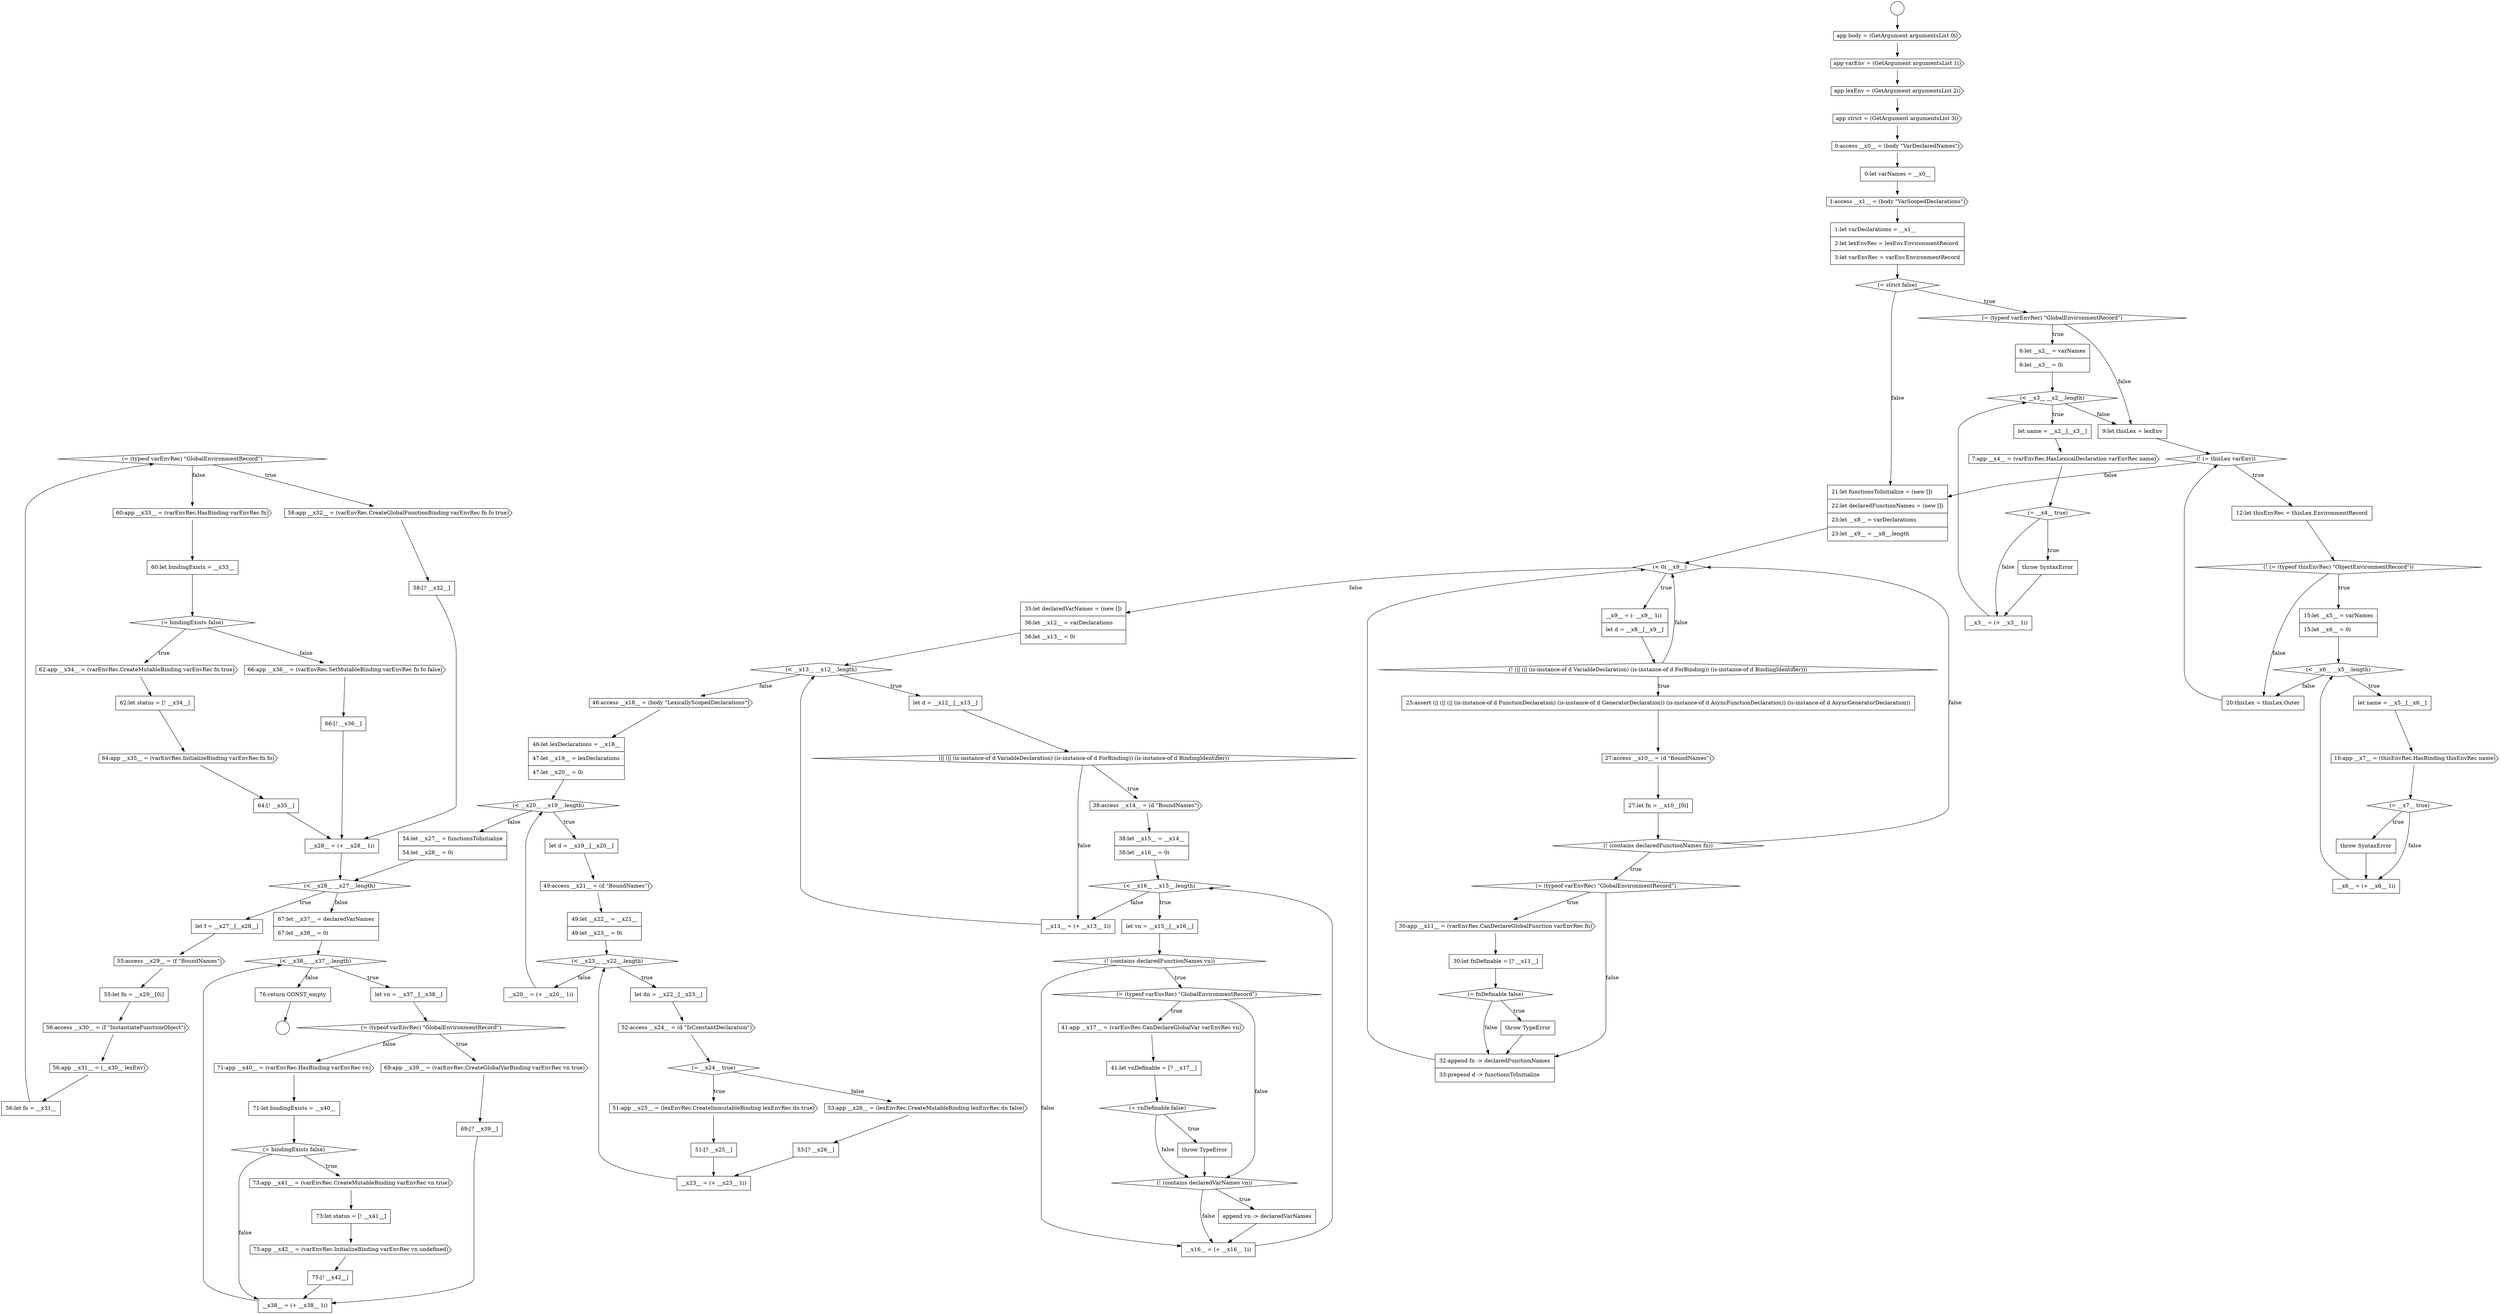 digraph {
  node11364 [shape=diamond, label=<<font color="black">(= (typeof varEnvRec) &quot;GlobalEnvironmentRecord&quot;)</font>> color="black" fillcolor="white" style=filled]
  node11341 [shape=none, margin=0, label=<<font color="black">
    <table border="0" cellborder="1" cellspacing="0" cellpadding="10">
      <tr><td align="left">46:let lexDeclarations = __x18__</td></tr>
      <tr><td align="left">47:let __x19__ = lexDeclarations</td></tr>
      <tr><td align="left">47:let __x20__ = 0i</td></tr>
    </table>
  </font>> color="black" fillcolor="white" style=filled]
  node11372 [shape=cds, label=<<font color="black">64:app __x35__ = (varEnvRec.InitializeBinding varEnvRec fn fo)</font>> color="black" fillcolor="white" style=filled]
  node11313 [shape=cds, label=<<font color="black">27:access __x10__ = (d &quot;BoundNames&quot;)</font>> color="black" fillcolor="white" style=filled]
  node11318 [shape=none, margin=0, label=<<font color="black">
    <table border="0" cellborder="1" cellspacing="0" cellpadding="10">
      <tr><td align="left">30:let fnDefinable = [? __x11__]</td></tr>
    </table>
  </font>> color="black" fillcolor="white" style=filled]
  node11385 [shape=diamond, label=<<font color="black">(= bindingExists false)</font>> color="black" fillcolor="white" style=filled]
  node11350 [shape=cds, label=<<font color="black">51:app __x25__ = (lexEnvRec.CreateImmutableBinding lexEnvRec dn true)</font>> color="black" fillcolor="white" style=filled]
  node11277 [shape=circle label=" " color="black" fillcolor="white" style=filled]
  node11353 [shape=none, margin=0, label=<<font color="black">
    <table border="0" cellborder="1" cellspacing="0" cellpadding="10">
      <tr><td align="left">53:[? __x26__]</td></tr>
    </table>
  </font>> color="black" fillcolor="white" style=filled]
  node11308 [shape=none, margin=0, label=<<font color="black">
    <table border="0" cellborder="1" cellspacing="0" cellpadding="10">
      <tr><td align="left">21:let functionsToInitialize = (new [])</td></tr>
      <tr><td align="left">22:let declaredFunctionNames = (new [])</td></tr>
      <tr><td align="left">23:let __x8__ = varDeclarations</td></tr>
      <tr><td align="left">23:let __x9__ = __x8__.length</td></tr>
    </table>
  </font>> color="black" fillcolor="white" style=filled]
  node11352 [shape=cds, label=<<font color="black">53:app __x26__ = (lexEnvRec.CreateMutableBinding lexEnvRec dn false)</font>> color="black" fillcolor="white" style=filled]
  node11303 [shape=cds, label=<<font color="black">16:app __x7__ = (thisEnvRec.HasBinding thisEnvRec name)</font>> color="black" fillcolor="white" style=filled]
  node11288 [shape=diamond, label=<<font color="black">(= (typeof varEnvRec) &quot;GlobalEnvironmentRecord&quot;)</font>> color="black" fillcolor="white" style=filled]
  node11320 [shape=none, margin=0, label=<<font color="black">
    <table border="0" cellborder="1" cellspacing="0" cellpadding="10">
      <tr><td align="left">throw TypeError</td></tr>
    </table>
  </font>> color="black" fillcolor="white" style=filled]
  node11335 [shape=none, margin=0, label=<<font color="black">
    <table border="0" cellborder="1" cellspacing="0" cellpadding="10">
      <tr><td align="left">throw TypeError</td></tr>
    </table>
  </font>> color="black" fillcolor="white" style=filled]
  node11382 [shape=none, margin=0, label=<<font color="black">
    <table border="0" cellborder="1" cellspacing="0" cellpadding="10">
      <tr><td align="left">69:[? __x39__]</td></tr>
    </table>
  </font>> color="black" fillcolor="white" style=filled]
  node11340 [shape=cds, label=<<font color="black">46:access __x18__ = (body &quot;LexicallyScopedDeclarations&quot;)</font>> color="black" fillcolor="white" style=filled]
  node11289 [shape=none, margin=0, label=<<font color="black">
    <table border="0" cellborder="1" cellspacing="0" cellpadding="10">
      <tr><td align="left">6:let __x2__ = varNames</td></tr>
      <tr><td align="left">6:let __x3__ = 0i</td></tr>
    </table>
  </font>> color="black" fillcolor="white" style=filled]
  node11299 [shape=diamond, label=<<font color="black">(! (= (typeof thisEnvRec) &quot;ObjectEnvironmentRecord&quot;))</font>> color="black" fillcolor="white" style=filled]
  node11331 [shape=diamond, label=<<font color="black">(= (typeof varEnvRec) &quot;GlobalEnvironmentRecord&quot;)</font>> color="black" fillcolor="white" style=filled]
  node11285 [shape=cds, label=<<font color="black">1:access __x1__ = (body &quot;VarScopedDeclarations&quot;)</font>> color="black" fillcolor="white" style=filled]
  node11321 [shape=none, margin=0, label=<<font color="black">
    <table border="0" cellborder="1" cellspacing="0" cellpadding="10">
      <tr><td align="left">32:append fn -&gt; declaredFunctionNames</td></tr>
      <tr><td align="left">33:prepend d -&gt; functionsToInitialize</td></tr>
    </table>
  </font>> color="black" fillcolor="white" style=filled]
  node11378 [shape=diamond, label=<<font color="black">(&lt; __x38__ __x37__.length)</font>> color="black" fillcolor="white" style=filled]
  node11363 [shape=none, margin=0, label=<<font color="black">
    <table border="0" cellborder="1" cellspacing="0" cellpadding="10">
      <tr><td align="left">56:let fo = __x31__</td></tr>
    </table>
  </font>> color="black" fillcolor="white" style=filled]
  node11314 [shape=none, margin=0, label=<<font color="black">
    <table border="0" cellborder="1" cellspacing="0" cellpadding="10">
      <tr><td align="left">27:let fn = __x10__[0i]</td></tr>
    </table>
  </font>> color="black" fillcolor="white" style=filled]
  node11344 [shape=cds, label=<<font color="black">49:access __x21__ = (d &quot;BoundNames&quot;)</font>> color="black" fillcolor="white" style=filled]
  node11293 [shape=diamond, label=<<font color="black">(= __x4__ true)</font>> color="black" fillcolor="white" style=filled]
  node11389 [shape=none, margin=0, label=<<font color="black">
    <table border="0" cellborder="1" cellspacing="0" cellpadding="10">
      <tr><td align="left">75:[! __x42__]</td></tr>
    </table>
  </font>> color="black" fillcolor="white" style=filled]
  node11312 [shape=none, margin=0, label=<<font color="black">
    <table border="0" cellborder="1" cellspacing="0" cellpadding="10">
      <tr><td align="left">25:assert (|| (|| (|| (is-instance-of d FunctionDeclaration) (is-instance-of d GeneratorDeclaration)) (is-instance-of d AsyncFunctionDeclaration)) (is-instance-of d AsyncGeneratorDeclaration))</td></tr>
    </table>
  </font>> color="black" fillcolor="white" style=filled]
  node11325 [shape=diamond, label=<<font color="black">(|| (|| (is-instance-of d VariableDeclaration) (is-instance-of d ForBinding)) (is-instance-of d BindingIdentifier))</font>> color="black" fillcolor="white" style=filled]
  node11346 [shape=diamond, label=<<font color="black">(&lt; __x23__ __x22__.length)</font>> color="black" fillcolor="white" style=filled]
  node11384 [shape=none, margin=0, label=<<font color="black">
    <table border="0" cellborder="1" cellspacing="0" cellpadding="10">
      <tr><td align="left">71:let bindingExists = __x40__</td></tr>
    </table>
  </font>> color="black" fillcolor="white" style=filled]
  node11367 [shape=cds, label=<<font color="black">60:app __x33__ = (varEnvRec.HasBinding varEnvRec fn)</font>> color="black" fillcolor="white" style=filled]
  node11357 [shape=diamond, label=<<font color="black">(&lt; __x28__ __x27__.length)</font>> color="black" fillcolor="white" style=filled]
  node11307 [shape=none, margin=0, label=<<font color="black">
    <table border="0" cellborder="1" cellspacing="0" cellpadding="10">
      <tr><td align="left">20:thisLex = thisLex.Outer</td></tr>
    </table>
  </font>> color="black" fillcolor="white" style=filled]
  node11324 [shape=none, margin=0, label=<<font color="black">
    <table border="0" cellborder="1" cellspacing="0" cellpadding="10">
      <tr><td align="left">let d = __x12__[__x13__]</td></tr>
    </table>
  </font>> color="black" fillcolor="white" style=filled]
  node11292 [shape=cds, label=<<font color="black">7:app __x4__ = (varEnvRec.HasLexicalDeclaration varEnvRec name)</font>> color="black" fillcolor="white" style=filled]
  node11339 [shape=none, margin=0, label=<<font color="black">
    <table border="0" cellborder="1" cellspacing="0" cellpadding="10">
      <tr><td align="left">__x13__ = (+ __x13__ 1i)</td></tr>
    </table>
  </font>> color="black" fillcolor="white" style=filled]
  node11388 [shape=cds, label=<<font color="black">75:app __x42__ = (varEnvRec.InitializeBinding varEnvRec vn undefined)</font>> color="black" fillcolor="white" style=filled]
  node11371 [shape=none, margin=0, label=<<font color="black">
    <table border="0" cellborder="1" cellspacing="0" cellpadding="10">
      <tr><td align="left">62:let status = [! __x34__]</td></tr>
    </table>
  </font>> color="black" fillcolor="white" style=filled]
  node11376 [shape=none, margin=0, label=<<font color="black">
    <table border="0" cellborder="1" cellspacing="0" cellpadding="10">
      <tr><td align="left">__x28__ = (+ __x28__ 1i)</td></tr>
    </table>
  </font>> color="black" fillcolor="white" style=filled]
  node11284 [shape=none, margin=0, label=<<font color="black">
    <table border="0" cellborder="1" cellspacing="0" cellpadding="10">
      <tr><td align="left">0:let varNames = __x0__</td></tr>
    </table>
  </font>> color="black" fillcolor="white" style=filled]
  node11356 [shape=none, margin=0, label=<<font color="black">
    <table border="0" cellborder="1" cellspacing="0" cellpadding="10">
      <tr><td align="left">54:let __x27__ = functionsToInitialize</td></tr>
      <tr><td align="left">54:let __x28__ = 0i</td></tr>
    </table>
  </font>> color="black" fillcolor="white" style=filled]
  node11304 [shape=diamond, label=<<font color="black">(= __x7__ true)</font>> color="black" fillcolor="white" style=filled]
  node11278 [shape=circle label=" " color="black" fillcolor="white" style=filled]
  node11360 [shape=none, margin=0, label=<<font color="black">
    <table border="0" cellborder="1" cellspacing="0" cellpadding="10">
      <tr><td align="left">55:let fn = __x29__[0i]</td></tr>
    </table>
  </font>> color="black" fillcolor="white" style=filled]
  node11336 [shape=diamond, label=<<font color="black">(! (contains declaredVarNames vn))</font>> color="black" fillcolor="white" style=filled]
  node11300 [shape=none, margin=0, label=<<font color="black">
    <table border="0" cellborder="1" cellspacing="0" cellpadding="10">
      <tr><td align="left">15:let __x5__ = varNames</td></tr>
      <tr><td align="left">15:let __x6__ = 0i</td></tr>
    </table>
  </font>> color="black" fillcolor="white" style=filled]
  node11315 [shape=diamond, label=<<font color="black">(! (contains declaredFunctionNames fn))</font>> color="black" fillcolor="white" style=filled]
  node11347 [shape=none, margin=0, label=<<font color="black">
    <table border="0" cellborder="1" cellspacing="0" cellpadding="10">
      <tr><td align="left">let dn = __x22__[__x23__]</td></tr>
    </table>
  </font>> color="black" fillcolor="white" style=filled]
  node11368 [shape=none, margin=0, label=<<font color="black">
    <table border="0" cellborder="1" cellspacing="0" cellpadding="10">
      <tr><td align="left">60:let bindingExists = __x33__</td></tr>
    </table>
  </font>> color="black" fillcolor="white" style=filled]
  node11328 [shape=diamond, label=<<font color="black">(&lt; __x16__ __x15__.length)</font>> color="black" fillcolor="white" style=filled]
  node11379 [shape=none, margin=0, label=<<font color="black">
    <table border="0" cellborder="1" cellspacing="0" cellpadding="10">
      <tr><td align="left">let vn = __x37__[__x38__]</td></tr>
    </table>
  </font>> color="black" fillcolor="white" style=filled]
  node11296 [shape=none, margin=0, label=<<font color="black">
    <table border="0" cellborder="1" cellspacing="0" cellpadding="10">
      <tr><td align="left">9:let thisLex = lexEnv</td></tr>
    </table>
  </font>> color="black" fillcolor="white" style=filled]
  node11311 [shape=diamond, label=<<font color="black">(! (|| (|| (is-instance-of d VariableDeclaration) (is-instance-of d ForBinding)) (is-instance-of d BindingIdentifier)))</font>> color="black" fillcolor="white" style=filled]
  node11332 [shape=cds, label=<<font color="black">41:app __x17__ = (varEnvRec.CanDeclareGlobalVar varEnvRec vn)</font>> color="black" fillcolor="white" style=filled]
  node11343 [shape=none, margin=0, label=<<font color="black">
    <table border="0" cellborder="1" cellspacing="0" cellpadding="10">
      <tr><td align="left">let d = __x19__[__x20__]</td></tr>
    </table>
  </font>> color="black" fillcolor="white" style=filled]
  node11323 [shape=diamond, label=<<font color="black">(&lt; __x13__ __x12__.length)</font>> color="black" fillcolor="white" style=filled]
  node11333 [shape=none, margin=0, label=<<font color="black">
    <table border="0" cellborder="1" cellspacing="0" cellpadding="10">
      <tr><td align="left">41:let vnDefinable = [? __x17__]</td></tr>
    </table>
  </font>> color="black" fillcolor="white" style=filled]
  node11279 [shape=cds, label=<<font color="black">app body = (GetArgument argumentsList 0i)</font>> color="black" fillcolor="white" style=filled]
  node11301 [shape=diamond, label=<<font color="black">(&lt; __x6__ __x5__.length)</font>> color="black" fillcolor="white" style=filled]
  node11291 [shape=none, margin=0, label=<<font color="black">
    <table border="0" cellborder="1" cellspacing="0" cellpadding="10">
      <tr><td align="left">let name = __x2__[__x3__]</td></tr>
    </table>
  </font>> color="black" fillcolor="white" style=filled]
  node11370 [shape=cds, label=<<font color="black">62:app __x34__ = (varEnvRec.CreateMutableBinding varEnvRec fn true)</font>> color="black" fillcolor="white" style=filled]
  node11283 [shape=cds, label=<<font color="black">0:access __x0__ = (body &quot;VarDeclaredNames&quot;)</font>> color="black" fillcolor="white" style=filled]
  node11355 [shape=none, margin=0, label=<<font color="black">
    <table border="0" cellborder="1" cellspacing="0" cellpadding="10">
      <tr><td align="left">__x20__ = (+ __x20__ 1i)</td></tr>
    </table>
  </font>> color="black" fillcolor="white" style=filled]
  node11338 [shape=none, margin=0, label=<<font color="black">
    <table border="0" cellborder="1" cellspacing="0" cellpadding="10">
      <tr><td align="left">__x16__ = (+ __x16__ 1i)</td></tr>
    </table>
  </font>> color="black" fillcolor="white" style=filled]
  node11365 [shape=cds, label=<<font color="black">58:app __x32__ = (varEnvRec.CreateGlobalFunctionBinding varEnvRec fn fo true)</font>> color="black" fillcolor="white" style=filled]
  node11306 [shape=none, margin=0, label=<<font color="black">
    <table border="0" cellborder="1" cellspacing="0" cellpadding="10">
      <tr><td align="left">__x6__ = (+ __x6__ 1i)</td></tr>
    </table>
  </font>> color="black" fillcolor="white" style=filled]
  node11387 [shape=none, margin=0, label=<<font color="black">
    <table border="0" cellborder="1" cellspacing="0" cellpadding="10">
      <tr><td align="left">73:let status = [! __x41__]</td></tr>
    </table>
  </font>> color="black" fillcolor="white" style=filled]
  node11375 [shape=none, margin=0, label=<<font color="black">
    <table border="0" cellborder="1" cellspacing="0" cellpadding="10">
      <tr><td align="left">66:[! __x36__]</td></tr>
    </table>
  </font>> color="black" fillcolor="white" style=filled]
  node11310 [shape=none, margin=0, label=<<font color="black">
    <table border="0" cellborder="1" cellspacing="0" cellpadding="10">
      <tr><td align="left">__x9__ = (- __x9__ 1i)</td></tr>
      <tr><td align="left">let d = __x8__[__x9__]</td></tr>
    </table>
  </font>> color="black" fillcolor="white" style=filled]
  node11348 [shape=cds, label=<<font color="black">52:access __x24__ = (d &quot;IsConstantDeclaration&quot;)</font>> color="black" fillcolor="white" style=filled]
  node11380 [shape=diamond, label=<<font color="black">(= (typeof varEnvRec) &quot;GlobalEnvironmentRecord&quot;)</font>> color="black" fillcolor="white" style=filled]
  node11342 [shape=diamond, label=<<font color="black">(&lt; __x20__ __x19__.length)</font>> color="black" fillcolor="white" style=filled]
  node11359 [shape=cds, label=<<font color="black">55:access __x29__ = (f &quot;BoundNames&quot;)</font>> color="black" fillcolor="white" style=filled]
  node11361 [shape=cds, label=<<font color="black">56:access __x30__ = (f &quot;InstantiateFunctionObject&quot;)</font>> color="black" fillcolor="white" style=filled]
  node11316 [shape=diamond, label=<<font color="black">(= (typeof varEnvRec) &quot;GlobalEnvironmentRecord&quot;)</font>> color="black" fillcolor="white" style=filled]
  node11391 [shape=none, margin=0, label=<<font color="black">
    <table border="0" cellborder="1" cellspacing="0" cellpadding="10">
      <tr><td align="left">76:return CONST_empty</td></tr>
    </table>
  </font>> color="black" fillcolor="white" style=filled]
  node11329 [shape=none, margin=0, label=<<font color="black">
    <table border="0" cellborder="1" cellspacing="0" cellpadding="10">
      <tr><td align="left">let vn = __x15__[__x16__]</td></tr>
    </table>
  </font>> color="black" fillcolor="white" style=filled]
  node11327 [shape=none, margin=0, label=<<font color="black">
    <table border="0" cellborder="1" cellspacing="0" cellpadding="10">
      <tr><td align="left">38:let __x15__ = __x14__</td></tr>
      <tr><td align="left">38:let __x16__ = 0i</td></tr>
    </table>
  </font>> color="black" fillcolor="white" style=filled]
  node11295 [shape=none, margin=0, label=<<font color="black">
    <table border="0" cellborder="1" cellspacing="0" cellpadding="10">
      <tr><td align="left">__x3__ = (+ __x3__ 1i)</td></tr>
    </table>
  </font>> color="black" fillcolor="white" style=filled]
  node11297 [shape=diamond, label=<<font color="black">(! (= thisLex varEnv))</font>> color="black" fillcolor="white" style=filled]
  node11374 [shape=cds, label=<<font color="black">66:app __x36__ = (varEnvRec.SetMutableBinding varEnvRec fn fo false)</font>> color="black" fillcolor="white" style=filled]
  node11354 [shape=none, margin=0, label=<<font color="black">
    <table border="0" cellborder="1" cellspacing="0" cellpadding="10">
      <tr><td align="left">__x23__ = (+ __x23__ 1i)</td></tr>
    </table>
  </font>> color="black" fillcolor="white" style=filled]
  node11386 [shape=cds, label=<<font color="black">73:app __x41__ = (varEnvRec.CreateMutableBinding varEnvRec vn true)</font>> color="black" fillcolor="white" style=filled]
  node11334 [shape=diamond, label=<<font color="black">(= vnDefinable false)</font>> color="black" fillcolor="white" style=filled]
  node11351 [shape=none, margin=0, label=<<font color="black">
    <table border="0" cellborder="1" cellspacing="0" cellpadding="10">
      <tr><td align="left">51:[? __x25__]</td></tr>
    </table>
  </font>> color="black" fillcolor="white" style=filled]
  node11349 [shape=diamond, label=<<font color="black">(= __x24__ true)</font>> color="black" fillcolor="white" style=filled]
  node11280 [shape=cds, label=<<font color="black">app varEnv = (GetArgument argumentsList 1i)</font>> color="black" fillcolor="white" style=filled]
  node11302 [shape=none, margin=0, label=<<font color="black">
    <table border="0" cellborder="1" cellspacing="0" cellpadding="10">
      <tr><td align="left">let name = __x5__[__x6__]</td></tr>
    </table>
  </font>> color="black" fillcolor="white" style=filled]
  node11369 [shape=diamond, label=<<font color="black">(= bindingExists false)</font>> color="black" fillcolor="white" style=filled]
  node11282 [shape=cds, label=<<font color="black">app strict = (GetArgument argumentsList 3i)</font>> color="black" fillcolor="white" style=filled]
  node11383 [shape=cds, label=<<font color="black">71:app __x40__ = (varEnvRec.HasBinding varEnvRec vn)</font>> color="black" fillcolor="white" style=filled]
  node11337 [shape=none, margin=0, label=<<font color="black">
    <table border="0" cellborder="1" cellspacing="0" cellpadding="10">
      <tr><td align="left">append vn -&gt; declaredVarNames</td></tr>
    </table>
  </font>> color="black" fillcolor="white" style=filled]
  node11319 [shape=diamond, label=<<font color="black">(= fnDefinable false)</font>> color="black" fillcolor="white" style=filled]
  node11317 [shape=cds, label=<<font color="black">30:app __x11__ = (varEnvRec.CanDeclareGlobalFunction varEnvRec fn)</font>> color="black" fillcolor="white" style=filled]
  node11287 [shape=diamond, label=<<font color="black">(= strict false)</font>> color="black" fillcolor="white" style=filled]
  node11305 [shape=none, margin=0, label=<<font color="black">
    <table border="0" cellborder="1" cellspacing="0" cellpadding="10">
      <tr><td align="left">throw SyntaxError</td></tr>
    </table>
  </font>> color="black" fillcolor="white" style=filled]
  node11366 [shape=none, margin=0, label=<<font color="black">
    <table border="0" cellborder="1" cellspacing="0" cellpadding="10">
      <tr><td align="left">58:[? __x32__]</td></tr>
    </table>
  </font>> color="black" fillcolor="white" style=filled]
  node11322 [shape=none, margin=0, label=<<font color="black">
    <table border="0" cellborder="1" cellspacing="0" cellpadding="10">
      <tr><td align="left">35:let declaredVarNames = (new [])</td></tr>
      <tr><td align="left">36:let __x12__ = varDeclarations</td></tr>
      <tr><td align="left">36:let __x13__ = 0i</td></tr>
    </table>
  </font>> color="black" fillcolor="white" style=filled]
  node11381 [shape=cds, label=<<font color="black">69:app __x39__ = (varEnvRec.CreateGlobalVarBinding varEnvRec vn true)</font>> color="black" fillcolor="white" style=filled]
  node11362 [shape=cds, label=<<font color="black">56:app __x31__ = (__x30__ lexEnv)</font>> color="black" fillcolor="white" style=filled]
  node11326 [shape=cds, label=<<font color="black">38:access __x14__ = (d &quot;BoundNames&quot;)</font>> color="black" fillcolor="white" style=filled]
  node11377 [shape=none, margin=0, label=<<font color="black">
    <table border="0" cellborder="1" cellspacing="0" cellpadding="10">
      <tr><td align="left">67:let __x37__ = declaredVarNames</td></tr>
      <tr><td align="left">67:let __x38__ = 0i</td></tr>
    </table>
  </font>> color="black" fillcolor="white" style=filled]
  node11290 [shape=diamond, label=<<font color="black">(&lt; __x3__ __x2__.length)</font>> color="black" fillcolor="white" style=filled]
  node11390 [shape=none, margin=0, label=<<font color="black">
    <table border="0" cellborder="1" cellspacing="0" cellpadding="10">
      <tr><td align="left">__x38__ = (+ __x38__ 1i)</td></tr>
    </table>
  </font>> color="black" fillcolor="white" style=filled]
  node11358 [shape=none, margin=0, label=<<font color="black">
    <table border="0" cellborder="1" cellspacing="0" cellpadding="10">
      <tr><td align="left">let f = __x27__[__x28__]</td></tr>
    </table>
  </font>> color="black" fillcolor="white" style=filled]
  node11309 [shape=diamond, label=<<font color="black">(&lt; 0i __x9__)</font>> color="black" fillcolor="white" style=filled]
  node11330 [shape=diamond, label=<<font color="black">(! (contains declaredFunctionNames vn))</font>> color="black" fillcolor="white" style=filled]
  node11345 [shape=none, margin=0, label=<<font color="black">
    <table border="0" cellborder="1" cellspacing="0" cellpadding="10">
      <tr><td align="left">49:let __x22__ = __x21__</td></tr>
      <tr><td align="left">49:let __x23__ = 0i</td></tr>
    </table>
  </font>> color="black" fillcolor="white" style=filled]
  node11373 [shape=none, margin=0, label=<<font color="black">
    <table border="0" cellborder="1" cellspacing="0" cellpadding="10">
      <tr><td align="left">64:[! __x35__]</td></tr>
    </table>
  </font>> color="black" fillcolor="white" style=filled]
  node11298 [shape=none, margin=0, label=<<font color="black">
    <table border="0" cellborder="1" cellspacing="0" cellpadding="10">
      <tr><td align="left">12:let thisEnvRec = thisLex.EnvironmentRecord</td></tr>
    </table>
  </font>> color="black" fillcolor="white" style=filled]
  node11286 [shape=none, margin=0, label=<<font color="black">
    <table border="0" cellborder="1" cellspacing="0" cellpadding="10">
      <tr><td align="left">1:let varDeclarations = __x1__</td></tr>
      <tr><td align="left">2:let lexEnvRec = lexEnv.EnvironmentRecord</td></tr>
      <tr><td align="left">3:let varEnvRec = varEnv.EnvironmentRecord</td></tr>
    </table>
  </font>> color="black" fillcolor="white" style=filled]
  node11281 [shape=cds, label=<<font color="black">app lexEnv = (GetArgument argumentsList 2i)</font>> color="black" fillcolor="white" style=filled]
  node11294 [shape=none, margin=0, label=<<font color="black">
    <table border="0" cellborder="1" cellspacing="0" cellpadding="10">
      <tr><td align="left">throw SyntaxError</td></tr>
    </table>
  </font>> color="black" fillcolor="white" style=filled]
  node11305 -> node11306 [ color="black"]
  node11348 -> node11349 [ color="black"]
  node11319 -> node11320 [label=<<font color="black">true</font>> color="black"]
  node11319 -> node11321 [label=<<font color="black">false</font>> color="black"]
  node11368 -> node11369 [ color="black"]
  node11295 -> node11290 [ color="black"]
  node11389 -> node11390 [ color="black"]
  node11290 -> node11291 [label=<<font color="black">true</font>> color="black"]
  node11290 -> node11296 [label=<<font color="black">false</font>> color="black"]
  node11311 -> node11312 [label=<<font color="black">true</font>> color="black"]
  node11311 -> node11309 [label=<<font color="black">false</font>> color="black"]
  node11377 -> node11378 [ color="black"]
  node11347 -> node11348 [ color="black"]
  node11279 -> node11280 [ color="black"]
  node11361 -> node11362 [ color="black"]
  node11384 -> node11385 [ color="black"]
  node11294 -> node11295 [ color="black"]
  node11336 -> node11337 [label=<<font color="black">true</font>> color="black"]
  node11336 -> node11338 [label=<<font color="black">false</font>> color="black"]
  node11300 -> node11301 [ color="black"]
  node11379 -> node11380 [ color="black"]
  node11324 -> node11325 [ color="black"]
  node11345 -> node11346 [ color="black"]
  node11299 -> node11300 [label=<<font color="black">true</font>> color="black"]
  node11299 -> node11307 [label=<<font color="black">false</font>> color="black"]
  node11370 -> node11371 [ color="black"]
  node11374 -> node11375 [ color="black"]
  node11344 -> node11345 [ color="black"]
  node11285 -> node11286 [ color="black"]
  node11352 -> node11353 [ color="black"]
  node11289 -> node11290 [ color="black"]
  node11386 -> node11387 [ color="black"]
  node11316 -> node11317 [label=<<font color="black">true</font>> color="black"]
  node11316 -> node11321 [label=<<font color="black">false</font>> color="black"]
  node11304 -> node11305 [label=<<font color="black">true</font>> color="black"]
  node11304 -> node11306 [label=<<font color="black">false</font>> color="black"]
  node11380 -> node11381 [label=<<font color="black">true</font>> color="black"]
  node11380 -> node11383 [label=<<font color="black">false</font>> color="black"]
  node11328 -> node11329 [label=<<font color="black">true</font>> color="black"]
  node11328 -> node11339 [label=<<font color="black">false</font>> color="black"]
  node11313 -> node11314 [ color="black"]
  node11365 -> node11366 [ color="black"]
  node11363 -> node11364 [ color="black"]
  node11310 -> node11311 [ color="black"]
  node11312 -> node11313 [ color="black"]
  node11302 -> node11303 [ color="black"]
  node11371 -> node11372 [ color="black"]
  node11296 -> node11297 [ color="black"]
  node11277 -> node11279 [ color="black"]
  node11339 -> node11323 [ color="black"]
  node11327 -> node11328 [ color="black"]
  node11340 -> node11341 [ color="black"]
  node11350 -> node11351 [ color="black"]
  node11322 -> node11323 [ color="black"]
  node11280 -> node11281 [ color="black"]
  node11297 -> node11298 [label=<<font color="black">true</font>> color="black"]
  node11297 -> node11308 [label=<<font color="black">false</font>> color="black"]
  node11331 -> node11332 [label=<<font color="black">true</font>> color="black"]
  node11331 -> node11336 [label=<<font color="black">false</font>> color="black"]
  node11359 -> node11360 [ color="black"]
  node11373 -> node11376 [ color="black"]
  node11367 -> node11368 [ color="black"]
  node11342 -> node11343 [label=<<font color="black">true</font>> color="black"]
  node11342 -> node11356 [label=<<font color="black">false</font>> color="black"]
  node11372 -> node11373 [ color="black"]
  node11383 -> node11384 [ color="black"]
  node11364 -> node11365 [label=<<font color="black">true</font>> color="black"]
  node11364 -> node11367 [label=<<font color="black">false</font>> color="black"]
  node11320 -> node11321 [ color="black"]
  node11329 -> node11330 [ color="black"]
  node11341 -> node11342 [ color="black"]
  node11291 -> node11292 [ color="black"]
  node11309 -> node11310 [label=<<font color="black">true</font>> color="black"]
  node11309 -> node11322 [label=<<font color="black">false</font>> color="black"]
  node11306 -> node11301 [ color="black"]
  node11323 -> node11324 [label=<<font color="black">true</font>> color="black"]
  node11323 -> node11340 [label=<<font color="black">false</font>> color="black"]
  node11376 -> node11357 [ color="black"]
  node11343 -> node11344 [ color="black"]
  node11337 -> node11338 [ color="black"]
  node11385 -> node11386 [label=<<font color="black">true</font>> color="black"]
  node11385 -> node11390 [label=<<font color="black">false</font>> color="black"]
  node11286 -> node11287 [ color="black"]
  node11369 -> node11370 [label=<<font color="black">true</font>> color="black"]
  node11369 -> node11374 [label=<<font color="black">false</font>> color="black"]
  node11387 -> node11388 [ color="black"]
  node11355 -> node11342 [ color="black"]
  node11330 -> node11331 [label=<<font color="black">true</font>> color="black"]
  node11330 -> node11338 [label=<<font color="black">false</font>> color="black"]
  node11351 -> node11354 [ color="black"]
  node11281 -> node11282 [ color="black"]
  node11381 -> node11382 [ color="black"]
  node11391 -> node11278 [ color="black"]
  node11357 -> node11358 [label=<<font color="black">true</font>> color="black"]
  node11357 -> node11377 [label=<<font color="black">false</font>> color="black"]
  node11326 -> node11327 [ color="black"]
  node11303 -> node11304 [ color="black"]
  node11382 -> node11390 [ color="black"]
  node11287 -> node11288 [label=<<font color="black">true</font>> color="black"]
  node11287 -> node11308 [label=<<font color="black">false</font>> color="black"]
  node11293 -> node11294 [label=<<font color="black">true</font>> color="black"]
  node11293 -> node11295 [label=<<font color="black">false</font>> color="black"]
  node11321 -> node11309 [ color="black"]
  node11346 -> node11347 [label=<<font color="black">true</font>> color="black"]
  node11346 -> node11355 [label=<<font color="black">false</font>> color="black"]
  node11349 -> node11350 [label=<<font color="black">true</font>> color="black"]
  node11349 -> node11352 [label=<<font color="black">false</font>> color="black"]
  node11333 -> node11334 [ color="black"]
  node11366 -> node11376 [ color="black"]
  node11315 -> node11316 [label=<<font color="black">true</font>> color="black"]
  node11315 -> node11309 [label=<<font color="black">false</font>> color="black"]
  node11335 -> node11336 [ color="black"]
  node11288 -> node11289 [label=<<font color="black">true</font>> color="black"]
  node11288 -> node11296 [label=<<font color="black">false</font>> color="black"]
  node11292 -> node11293 [ color="black"]
  node11298 -> node11299 [ color="black"]
  node11301 -> node11302 [label=<<font color="black">true</font>> color="black"]
  node11301 -> node11307 [label=<<font color="black">false</font>> color="black"]
  node11283 -> node11284 [ color="black"]
  node11325 -> node11326 [label=<<font color="black">true</font>> color="black"]
  node11325 -> node11339 [label=<<font color="black">false</font>> color="black"]
  node11282 -> node11283 [ color="black"]
  node11332 -> node11333 [ color="black"]
  node11358 -> node11359 [ color="black"]
  node11314 -> node11315 [ color="black"]
  node11308 -> node11309 [ color="black"]
  node11360 -> node11361 [ color="black"]
  node11378 -> node11379 [label=<<font color="black">true</font>> color="black"]
  node11378 -> node11391 [label=<<font color="black">false</font>> color="black"]
  node11317 -> node11318 [ color="black"]
  node11388 -> node11389 [ color="black"]
  node11307 -> node11297 [ color="black"]
  node11284 -> node11285 [ color="black"]
  node11356 -> node11357 [ color="black"]
  node11318 -> node11319 [ color="black"]
  node11362 -> node11363 [ color="black"]
  node11390 -> node11378 [ color="black"]
  node11375 -> node11376 [ color="black"]
  node11354 -> node11346 [ color="black"]
  node11334 -> node11335 [label=<<font color="black">true</font>> color="black"]
  node11334 -> node11336 [label=<<font color="black">false</font>> color="black"]
  node11353 -> node11354 [ color="black"]
  node11338 -> node11328 [ color="black"]
}
